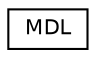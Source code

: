 digraph "Graphical Class Hierarchy"
{
  edge [fontname="Helvetica",fontsize="10",labelfontname="Helvetica",labelfontsize="10"];
  node [fontname="Helvetica",fontsize="10",shape=record];
  rankdir="LR";
  Node0 [label="MDL",height=0.2,width=0.4,color="black", fillcolor="white", style="filled",URL="$classMDL.html"];
}
